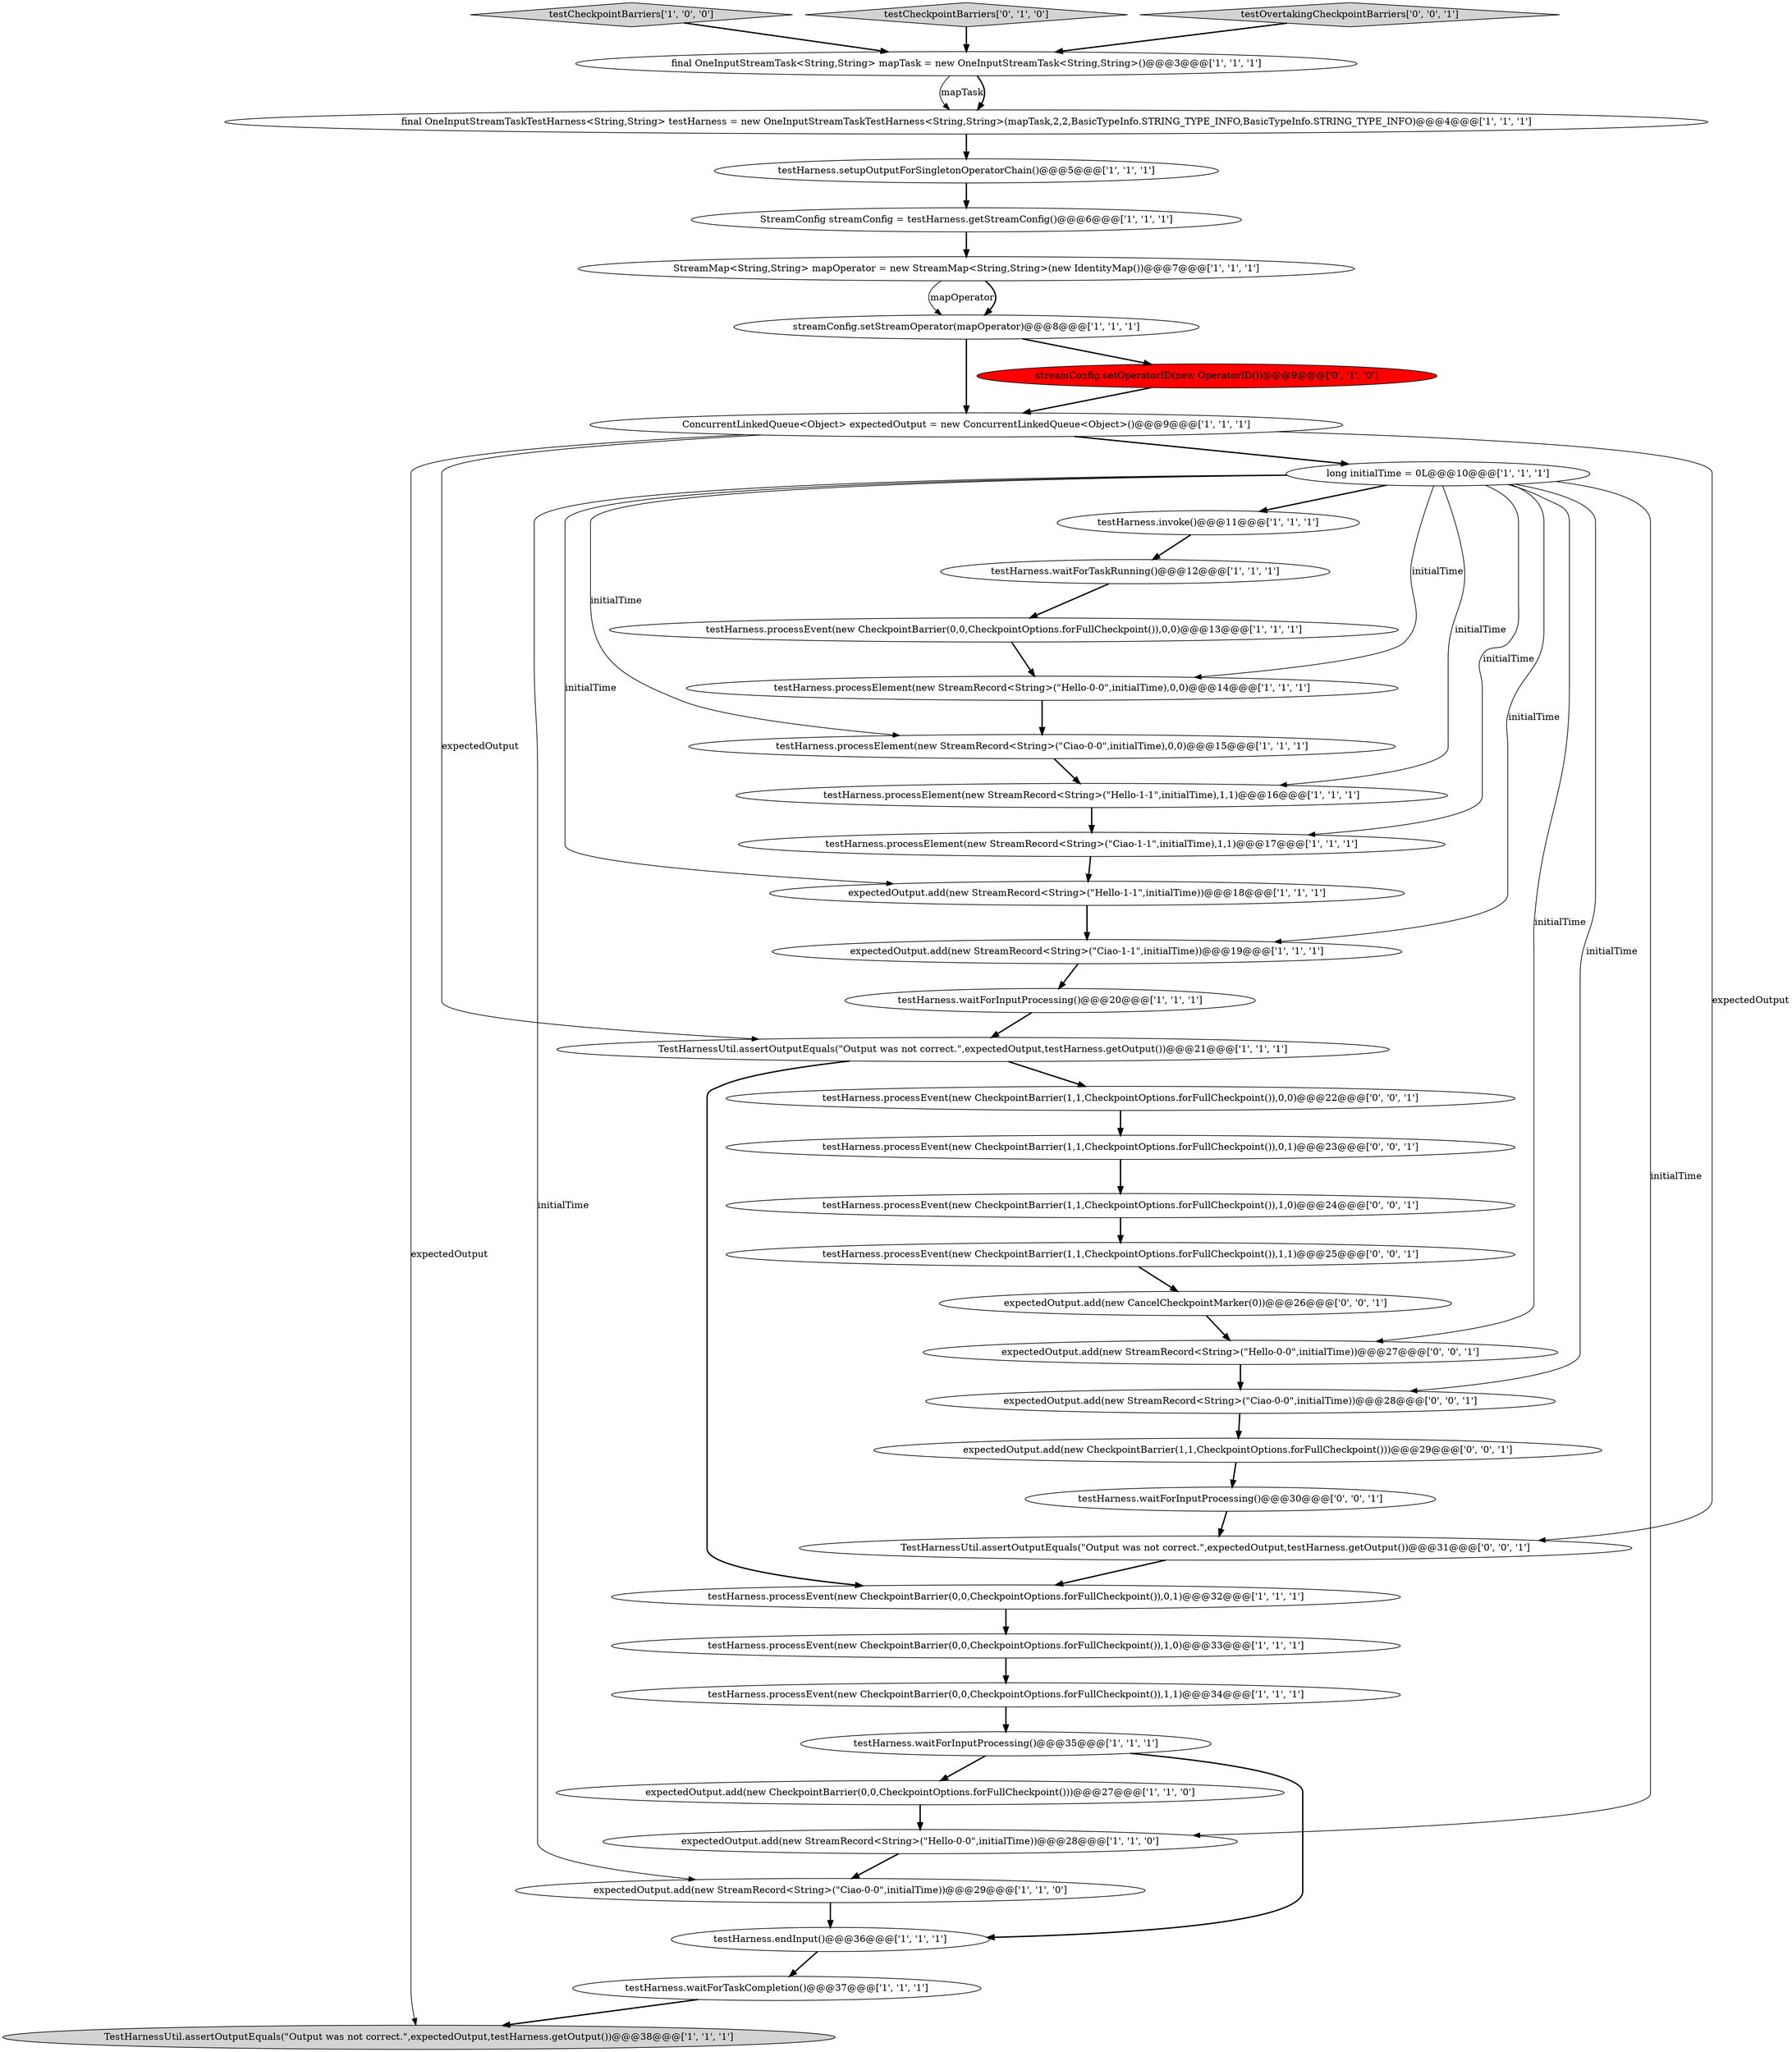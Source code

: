 digraph {
35 [style = filled, label = "testHarness.processEvent(new CheckpointBarrier(1,1,CheckpointOptions.forFullCheckpoint()),1,0)@@@24@@@['0', '0', '1']", fillcolor = white, shape = ellipse image = "AAA0AAABBB3BBB"];
5 [style = filled, label = "testHarness.waitForInputProcessing()@@@20@@@['1', '1', '1']", fillcolor = white, shape = ellipse image = "AAA0AAABBB1BBB"];
19 [style = filled, label = "TestHarnessUtil.assertOutputEquals(\"Output was not correct.\",expectedOutput,testHarness.getOutput())@@@21@@@['1', '1', '1']", fillcolor = white, shape = ellipse image = "AAA0AAABBB1BBB"];
25 [style = filled, label = "testCheckpointBarriers['1', '0', '0']", fillcolor = lightgray, shape = diamond image = "AAA0AAABBB1BBB"];
23 [style = filled, label = "expectedOutput.add(new StreamRecord<String>(\"Hello-0-0\",initialTime))@@@28@@@['1', '1', '0']", fillcolor = white, shape = ellipse image = "AAA0AAABBB1BBB"];
20 [style = filled, label = "TestHarnessUtil.assertOutputEquals(\"Output was not correct.\",expectedOutput,testHarness.getOutput())@@@38@@@['1', '1', '1']", fillcolor = lightgray, shape = ellipse image = "AAA0AAABBB1BBB"];
36 [style = filled, label = "expectedOutput.add(new StreamRecord<String>(\"Ciao-0-0\",initialTime))@@@28@@@['0', '0', '1']", fillcolor = white, shape = ellipse image = "AAA0AAABBB3BBB"];
15 [style = filled, label = "testHarness.processElement(new StreamRecord<String>(\"Ciao-1-1\",initialTime),1,1)@@@17@@@['1', '1', '1']", fillcolor = white, shape = ellipse image = "AAA0AAABBB1BBB"];
39 [style = filled, label = "testHarness.waitForInputProcessing()@@@30@@@['0', '0', '1']", fillcolor = white, shape = ellipse image = "AAA0AAABBB3BBB"];
33 [style = filled, label = "expectedOutput.add(new StreamRecord<String>(\"Hello-0-0\",initialTime))@@@27@@@['0', '0', '1']", fillcolor = white, shape = ellipse image = "AAA0AAABBB3BBB"];
0 [style = filled, label = "streamConfig.setStreamOperator(mapOperator)@@@8@@@['1', '1', '1']", fillcolor = white, shape = ellipse image = "AAA0AAABBB1BBB"];
12 [style = filled, label = "testHarness.processEvent(new CheckpointBarrier(0,0,CheckpointOptions.forFullCheckpoint()),0,0)@@@13@@@['1', '1', '1']", fillcolor = white, shape = ellipse image = "AAA0AAABBB1BBB"];
7 [style = filled, label = "expectedOutput.add(new StreamRecord<String>(\"Hello-1-1\",initialTime))@@@18@@@['1', '1', '1']", fillcolor = white, shape = ellipse image = "AAA0AAABBB1BBB"];
34 [style = filled, label = "TestHarnessUtil.assertOutputEquals(\"Output was not correct.\",expectedOutput,testHarness.getOutput())@@@31@@@['0', '0', '1']", fillcolor = white, shape = ellipse image = "AAA0AAABBB3BBB"];
18 [style = filled, label = "final OneInputStreamTask<String,String> mapTask = new OneInputStreamTask<String,String>()@@@3@@@['1', '1', '1']", fillcolor = white, shape = ellipse image = "AAA0AAABBB1BBB"];
21 [style = filled, label = "ConcurrentLinkedQueue<Object> expectedOutput = new ConcurrentLinkedQueue<Object>()@@@9@@@['1', '1', '1']", fillcolor = white, shape = ellipse image = "AAA0AAABBB1BBB"];
42 [style = filled, label = "testHarness.processEvent(new CheckpointBarrier(1,1,CheckpointOptions.forFullCheckpoint()),0,0)@@@22@@@['0', '0', '1']", fillcolor = white, shape = ellipse image = "AAA0AAABBB3BBB"];
4 [style = filled, label = "long initialTime = 0L@@@10@@@['1', '1', '1']", fillcolor = white, shape = ellipse image = "AAA0AAABBB1BBB"];
22 [style = filled, label = "testHarness.processElement(new StreamRecord<String>(\"Hello-0-0\",initialTime),0,0)@@@14@@@['1', '1', '1']", fillcolor = white, shape = ellipse image = "AAA0AAABBB1BBB"];
8 [style = filled, label = "testHarness.processElement(new StreamRecord<String>(\"Hello-1-1\",initialTime),1,1)@@@16@@@['1', '1', '1']", fillcolor = white, shape = ellipse image = "AAA0AAABBB1BBB"];
6 [style = filled, label = "testHarness.processElement(new StreamRecord<String>(\"Ciao-0-0\",initialTime),0,0)@@@15@@@['1', '1', '1']", fillcolor = white, shape = ellipse image = "AAA0AAABBB1BBB"];
17 [style = filled, label = "expectedOutput.add(new StreamRecord<String>(\"Ciao-1-1\",initialTime))@@@19@@@['1', '1', '1']", fillcolor = white, shape = ellipse image = "AAA0AAABBB1BBB"];
30 [style = filled, label = "streamConfig.setOperatorID(new OperatorID())@@@9@@@['0', '1', '0']", fillcolor = red, shape = ellipse image = "AAA1AAABBB2BBB"];
26 [style = filled, label = "StreamConfig streamConfig = testHarness.getStreamConfig()@@@6@@@['1', '1', '1']", fillcolor = white, shape = ellipse image = "AAA0AAABBB1BBB"];
27 [style = filled, label = "final OneInputStreamTaskTestHarness<String,String> testHarness = new OneInputStreamTaskTestHarness<String,String>(mapTask,2,2,BasicTypeInfo.STRING_TYPE_INFO,BasicTypeInfo.STRING_TYPE_INFO)@@@4@@@['1', '1', '1']", fillcolor = white, shape = ellipse image = "AAA0AAABBB1BBB"];
31 [style = filled, label = "testCheckpointBarriers['0', '1', '0']", fillcolor = lightgray, shape = diamond image = "AAA0AAABBB2BBB"];
2 [style = filled, label = "testHarness.invoke()@@@11@@@['1', '1', '1']", fillcolor = white, shape = ellipse image = "AAA0AAABBB1BBB"];
28 [style = filled, label = "testHarness.waitForInputProcessing()@@@35@@@['1', '1', '1']", fillcolor = white, shape = ellipse image = "AAA0AAABBB1BBB"];
10 [style = filled, label = "testHarness.processEvent(new CheckpointBarrier(0,0,CheckpointOptions.forFullCheckpoint()),0,1)@@@32@@@['1', '1', '1']", fillcolor = white, shape = ellipse image = "AAA0AAABBB1BBB"];
37 [style = filled, label = "testHarness.processEvent(new CheckpointBarrier(1,1,CheckpointOptions.forFullCheckpoint()),0,1)@@@23@@@['0', '0', '1']", fillcolor = white, shape = ellipse image = "AAA0AAABBB3BBB"];
1 [style = filled, label = "testHarness.endInput()@@@36@@@['1', '1', '1']", fillcolor = white, shape = ellipse image = "AAA0AAABBB1BBB"];
11 [style = filled, label = "testHarness.setupOutputForSingletonOperatorChain()@@@5@@@['1', '1', '1']", fillcolor = white, shape = ellipse image = "AAA0AAABBB1BBB"];
16 [style = filled, label = "testHarness.waitForTaskCompletion()@@@37@@@['1', '1', '1']", fillcolor = white, shape = ellipse image = "AAA0AAABBB1BBB"];
24 [style = filled, label = "expectedOutput.add(new StreamRecord<String>(\"Ciao-0-0\",initialTime))@@@29@@@['1', '1', '0']", fillcolor = white, shape = ellipse image = "AAA0AAABBB1BBB"];
40 [style = filled, label = "expectedOutput.add(new CancelCheckpointMarker(0))@@@26@@@['0', '0', '1']", fillcolor = white, shape = ellipse image = "AAA0AAABBB3BBB"];
41 [style = filled, label = "expectedOutput.add(new CheckpointBarrier(1,1,CheckpointOptions.forFullCheckpoint()))@@@29@@@['0', '0', '1']", fillcolor = white, shape = ellipse image = "AAA0AAABBB3BBB"];
3 [style = filled, label = "testHarness.processEvent(new CheckpointBarrier(0,0,CheckpointOptions.forFullCheckpoint()),1,0)@@@33@@@['1', '1', '1']", fillcolor = white, shape = ellipse image = "AAA0AAABBB1BBB"];
32 [style = filled, label = "testOvertakingCheckpointBarriers['0', '0', '1']", fillcolor = lightgray, shape = diamond image = "AAA0AAABBB3BBB"];
9 [style = filled, label = "expectedOutput.add(new CheckpointBarrier(0,0,CheckpointOptions.forFullCheckpoint()))@@@27@@@['1', '1', '0']", fillcolor = white, shape = ellipse image = "AAA0AAABBB1BBB"];
38 [style = filled, label = "testHarness.processEvent(new CheckpointBarrier(1,1,CheckpointOptions.forFullCheckpoint()),1,1)@@@25@@@['0', '0', '1']", fillcolor = white, shape = ellipse image = "AAA0AAABBB3BBB"];
13 [style = filled, label = "testHarness.processEvent(new CheckpointBarrier(0,0,CheckpointOptions.forFullCheckpoint()),1,1)@@@34@@@['1', '1', '1']", fillcolor = white, shape = ellipse image = "AAA0AAABBB1BBB"];
29 [style = filled, label = "testHarness.waitForTaskRunning()@@@12@@@['1', '1', '1']", fillcolor = white, shape = ellipse image = "AAA0AAABBB1BBB"];
14 [style = filled, label = "StreamMap<String,String> mapOperator = new StreamMap<String,String>(new IdentityMap())@@@7@@@['1', '1', '1']", fillcolor = white, shape = ellipse image = "AAA0AAABBB1BBB"];
4->24 [style = solid, label="initialTime"];
21->20 [style = solid, label="expectedOutput"];
18->27 [style = solid, label="mapTask"];
0->30 [style = bold, label=""];
19->42 [style = bold, label=""];
4->17 [style = solid, label="initialTime"];
17->5 [style = bold, label=""];
42->37 [style = bold, label=""];
7->17 [style = bold, label=""];
4->22 [style = solid, label="initialTime"];
8->15 [style = bold, label=""];
15->7 [style = bold, label=""];
36->41 [style = bold, label=""];
4->23 [style = solid, label="initialTime"];
4->8 [style = solid, label="initialTime"];
4->36 [style = solid, label="initialTime"];
39->34 [style = bold, label=""];
25->18 [style = bold, label=""];
26->14 [style = bold, label=""];
28->9 [style = bold, label=""];
10->3 [style = bold, label=""];
19->10 [style = bold, label=""];
31->18 [style = bold, label=""];
0->21 [style = bold, label=""];
4->2 [style = bold, label=""];
28->1 [style = bold, label=""];
4->6 [style = solid, label="initialTime"];
34->10 [style = bold, label=""];
14->0 [style = solid, label="mapOperator"];
4->33 [style = solid, label="initialTime"];
9->23 [style = bold, label=""];
5->19 [style = bold, label=""];
40->33 [style = bold, label=""];
23->24 [style = bold, label=""];
29->12 [style = bold, label=""];
30->21 [style = bold, label=""];
27->11 [style = bold, label=""];
14->0 [style = bold, label=""];
18->27 [style = bold, label=""];
1->16 [style = bold, label=""];
33->36 [style = bold, label=""];
6->8 [style = bold, label=""];
3->13 [style = bold, label=""];
4->15 [style = solid, label="initialTime"];
22->6 [style = bold, label=""];
35->38 [style = bold, label=""];
24->1 [style = bold, label=""];
13->28 [style = bold, label=""];
37->35 [style = bold, label=""];
41->39 [style = bold, label=""];
32->18 [style = bold, label=""];
4->7 [style = solid, label="initialTime"];
21->34 [style = solid, label="expectedOutput"];
2->29 [style = bold, label=""];
16->20 [style = bold, label=""];
38->40 [style = bold, label=""];
12->22 [style = bold, label=""];
11->26 [style = bold, label=""];
21->4 [style = bold, label=""];
21->19 [style = solid, label="expectedOutput"];
}

